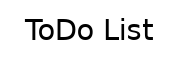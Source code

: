 digraph application_state_diagram {
  graph [
    labelloc="t";
    fontname="Helvetica"
    label="ToDo List";
    URL="index.html" target="_parent"
  ];
  node [shape = box, style = "bold,filled" fillcolor="lightgray"];




}